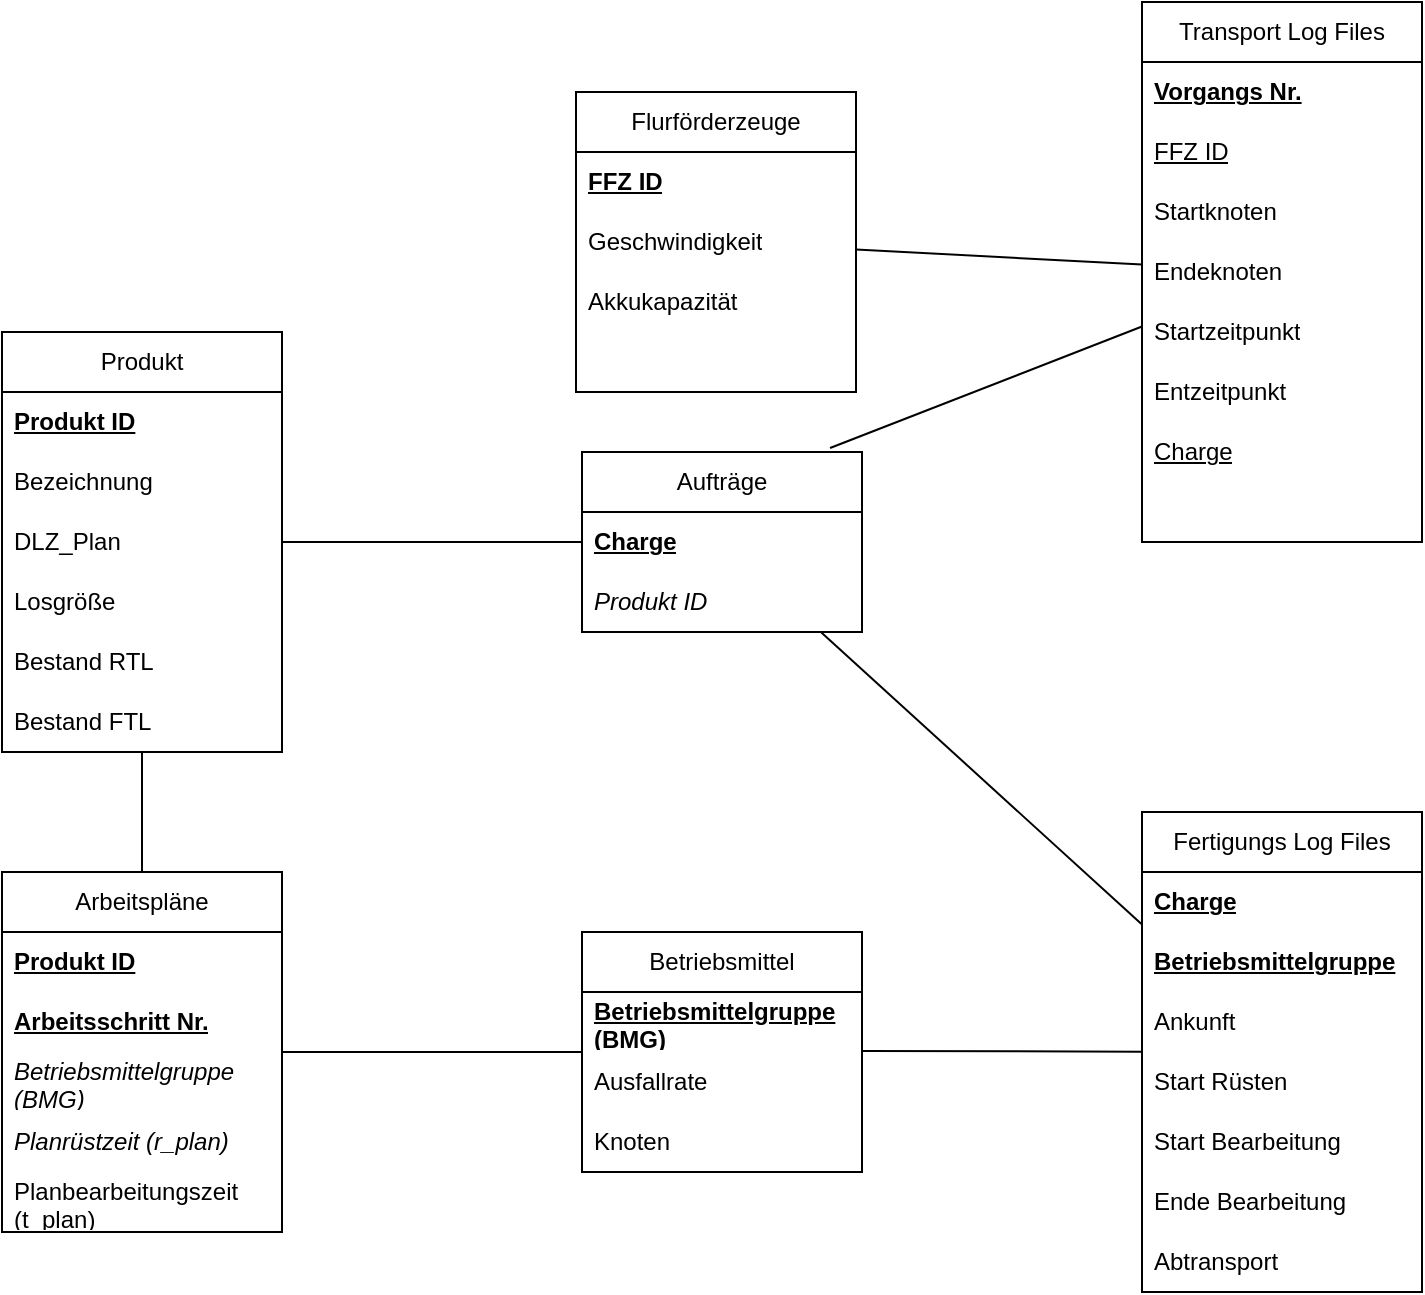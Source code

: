 <mxfile version="24.8.3">
  <diagram name="Seite-1" id="6DkCMBoKulJQqF7nfPsw">
    <mxGraphModel dx="1434" dy="1907" grid="1" gridSize="10" guides="1" tooltips="1" connect="1" arrows="1" fold="1" page="1" pageScale="1" pageWidth="1654" pageHeight="1169" math="0" shadow="0">
      <root>
        <mxCell id="0" />
        <mxCell id="1" parent="0" />
        <mxCell id="RX-VrrgRh-HQoSw7n-uY-1" value="Produkt" style="swimlane;fontStyle=0;childLayout=stackLayout;horizontal=1;startSize=30;horizontalStack=0;resizeParent=1;resizeParentMax=0;resizeLast=0;collapsible=1;marginBottom=0;whiteSpace=wrap;html=1;" parent="1" vertex="1">
          <mxGeometry x="470" y="160" width="140" height="210" as="geometry" />
        </mxCell>
        <mxCell id="RX-VrrgRh-HQoSw7n-uY-2" value="&lt;u&gt;&lt;b&gt;Produkt ID&lt;/b&gt;&lt;/u&gt;" style="text;strokeColor=none;fillColor=none;align=left;verticalAlign=middle;spacingLeft=4;spacingRight=4;overflow=hidden;points=[[0,0.5],[1,0.5]];portConstraint=eastwest;rotatable=0;whiteSpace=wrap;html=1;" parent="RX-VrrgRh-HQoSw7n-uY-1" vertex="1">
          <mxGeometry y="30" width="140" height="30" as="geometry" />
        </mxCell>
        <mxCell id="RX-VrrgRh-HQoSw7n-uY-3" value="Bezeichnung" style="text;strokeColor=none;fillColor=none;align=left;verticalAlign=middle;spacingLeft=4;spacingRight=4;overflow=hidden;points=[[0,0.5],[1,0.5]];portConstraint=eastwest;rotatable=0;whiteSpace=wrap;html=1;" parent="RX-VrrgRh-HQoSw7n-uY-1" vertex="1">
          <mxGeometry y="60" width="140" height="30" as="geometry" />
        </mxCell>
        <mxCell id="RX-VrrgRh-HQoSw7n-uY-4" value="DLZ_Plan" style="text;strokeColor=none;fillColor=none;align=left;verticalAlign=middle;spacingLeft=4;spacingRight=4;overflow=hidden;points=[[0,0.5],[1,0.5]];portConstraint=eastwest;rotatable=0;whiteSpace=wrap;html=1;" parent="RX-VrrgRh-HQoSw7n-uY-1" vertex="1">
          <mxGeometry y="90" width="140" height="30" as="geometry" />
        </mxCell>
        <mxCell id="RX-VrrgRh-HQoSw7n-uY-12" value="Losgröße&lt;span style=&quot;white-space: pre;&quot;&gt;&#x9;&lt;/span&gt;" style="text;strokeColor=none;fillColor=none;align=left;verticalAlign=middle;spacingLeft=4;spacingRight=4;overflow=hidden;points=[[0,0.5],[1,0.5]];portConstraint=eastwest;rotatable=0;whiteSpace=wrap;html=1;" parent="RX-VrrgRh-HQoSw7n-uY-1" vertex="1">
          <mxGeometry y="120" width="140" height="30" as="geometry" />
        </mxCell>
        <mxCell id="RX-VrrgRh-HQoSw7n-uY-11" value="Bestand RTL" style="text;strokeColor=none;fillColor=none;align=left;verticalAlign=middle;spacingLeft=4;spacingRight=4;overflow=hidden;points=[[0,0.5],[1,0.5]];portConstraint=eastwest;rotatable=0;whiteSpace=wrap;html=1;" parent="RX-VrrgRh-HQoSw7n-uY-1" vertex="1">
          <mxGeometry y="150" width="140" height="30" as="geometry" />
        </mxCell>
        <mxCell id="RX-VrrgRh-HQoSw7n-uY-10" value="Bestand FTL" style="text;strokeColor=none;fillColor=none;align=left;verticalAlign=middle;spacingLeft=4;spacingRight=4;overflow=hidden;points=[[0,0.5],[1,0.5]];portConstraint=eastwest;rotatable=0;whiteSpace=wrap;html=1;" parent="RX-VrrgRh-HQoSw7n-uY-1" vertex="1">
          <mxGeometry y="180" width="140" height="30" as="geometry" />
        </mxCell>
        <mxCell id="RX-VrrgRh-HQoSw7n-uY-13" value="Aufträge" style="swimlane;fontStyle=0;childLayout=stackLayout;horizontal=1;startSize=30;horizontalStack=0;resizeParent=1;resizeParentMax=0;resizeLast=0;collapsible=1;marginBottom=0;whiteSpace=wrap;html=1;" parent="1" vertex="1">
          <mxGeometry x="760" y="220" width="140" height="90" as="geometry" />
        </mxCell>
        <mxCell id="RX-VrrgRh-HQoSw7n-uY-14" value="&lt;u&gt;&lt;b&gt;Charge&lt;/b&gt;&lt;/u&gt;" style="text;strokeColor=none;fillColor=none;align=left;verticalAlign=middle;spacingLeft=4;spacingRight=4;overflow=hidden;points=[[0,0.5],[1,0.5]];portConstraint=eastwest;rotatable=0;whiteSpace=wrap;html=1;" parent="RX-VrrgRh-HQoSw7n-uY-13" vertex="1">
          <mxGeometry y="30" width="140" height="30" as="geometry" />
        </mxCell>
        <mxCell id="RX-VrrgRh-HQoSw7n-uY-15" value="&lt;i&gt;Produkt ID&lt;/i&gt;" style="text;strokeColor=none;fillColor=none;align=left;verticalAlign=middle;spacingLeft=4;spacingRight=4;overflow=hidden;points=[[0,0.5],[1,0.5]];portConstraint=eastwest;rotatable=0;whiteSpace=wrap;html=1;" parent="RX-VrrgRh-HQoSw7n-uY-13" vertex="1">
          <mxGeometry y="60" width="140" height="30" as="geometry" />
        </mxCell>
        <mxCell id="RX-VrrgRh-HQoSw7n-uY-21" value="" style="endArrow=none;html=1;rounded=0;" parent="1" source="RX-VrrgRh-HQoSw7n-uY-1" target="RX-VrrgRh-HQoSw7n-uY-13" edge="1">
          <mxGeometry width="50" height="50" relative="1" as="geometry">
            <mxPoint x="1000" y="480" as="sourcePoint" />
            <mxPoint x="1050" y="430" as="targetPoint" />
          </mxGeometry>
        </mxCell>
        <mxCell id="RX-VrrgRh-HQoSw7n-uY-22" value="Arbeitspläne" style="swimlane;fontStyle=0;childLayout=stackLayout;horizontal=1;startSize=30;horizontalStack=0;resizeParent=1;resizeParentMax=0;resizeLast=0;collapsible=1;marginBottom=0;whiteSpace=wrap;html=1;" parent="1" vertex="1">
          <mxGeometry x="470" y="430" width="140" height="180" as="geometry" />
        </mxCell>
        <mxCell id="RX-VrrgRh-HQoSw7n-uY-23" value="&lt;u&gt;&lt;b&gt;Produkt ID&lt;/b&gt;&lt;/u&gt;" style="text;strokeColor=none;fillColor=none;align=left;verticalAlign=middle;spacingLeft=4;spacingRight=4;overflow=hidden;points=[[0,0.5],[1,0.5]];portConstraint=eastwest;rotatable=0;whiteSpace=wrap;html=1;" parent="RX-VrrgRh-HQoSw7n-uY-22" vertex="1">
          <mxGeometry y="30" width="140" height="30" as="geometry" />
        </mxCell>
        <mxCell id="RX-VrrgRh-HQoSw7n-uY-24" value="&lt;b&gt;&lt;u&gt;Arbeitsschritt Nr.&lt;/u&gt;&lt;/b&gt;" style="text;strokeColor=none;fillColor=none;align=left;verticalAlign=middle;spacingLeft=4;spacingRight=4;overflow=hidden;points=[[0,0.5],[1,0.5]];portConstraint=eastwest;rotatable=0;whiteSpace=wrap;html=1;" parent="RX-VrrgRh-HQoSw7n-uY-22" vertex="1">
          <mxGeometry y="60" width="140" height="30" as="geometry" />
        </mxCell>
        <mxCell id="RX-VrrgRh-HQoSw7n-uY-25" value="Betriebsmittelgruppe (BMG)" style="text;strokeColor=none;fillColor=none;align=left;verticalAlign=middle;spacingLeft=4;spacingRight=4;overflow=hidden;points=[[0,0.5],[1,0.5]];portConstraint=eastwest;rotatable=0;whiteSpace=wrap;html=1;fontStyle=2" parent="RX-VrrgRh-HQoSw7n-uY-22" vertex="1">
          <mxGeometry y="90" width="140" height="30" as="geometry" />
        </mxCell>
        <mxCell id="46T-bdzgmEJZz-RJDHE_-1" value="Planrüstzeit (r_plan)" style="text;strokeColor=none;fillColor=none;align=left;verticalAlign=middle;spacingLeft=4;spacingRight=4;overflow=hidden;points=[[0,0.5],[1,0.5]];portConstraint=eastwest;rotatable=0;whiteSpace=wrap;html=1;fontStyle=2" vertex="1" parent="RX-VrrgRh-HQoSw7n-uY-22">
          <mxGeometry y="120" width="140" height="30" as="geometry" />
        </mxCell>
        <mxCell id="RX-VrrgRh-HQoSw7n-uY-26" value="Planbearbeitungszeit (t_plan)" style="text;strokeColor=none;fillColor=none;align=left;verticalAlign=middle;spacingLeft=4;spacingRight=4;overflow=hidden;points=[[0,0.5],[1,0.5]];portConstraint=eastwest;rotatable=0;whiteSpace=wrap;html=1;" parent="RX-VrrgRh-HQoSw7n-uY-22" vertex="1">
          <mxGeometry y="150" width="140" height="30" as="geometry" />
        </mxCell>
        <mxCell id="RX-VrrgRh-HQoSw7n-uY-29" value="" style="endArrow=none;html=1;rounded=0;entryX=0.5;entryY=0;entryDx=0;entryDy=0;" parent="1" source="RX-VrrgRh-HQoSw7n-uY-1" target="RX-VrrgRh-HQoSw7n-uY-22" edge="1">
          <mxGeometry width="50" height="50" relative="1" as="geometry">
            <mxPoint x="620" y="275" as="sourcePoint" />
            <mxPoint x="770" y="275" as="targetPoint" />
          </mxGeometry>
        </mxCell>
        <mxCell id="RX-VrrgRh-HQoSw7n-uY-30" value="Betriebsmittel" style="swimlane;fontStyle=0;childLayout=stackLayout;horizontal=1;startSize=30;horizontalStack=0;resizeParent=1;resizeParentMax=0;resizeLast=0;collapsible=1;marginBottom=0;whiteSpace=wrap;html=1;" parent="1" vertex="1">
          <mxGeometry x="760" y="460" width="140" height="120" as="geometry" />
        </mxCell>
        <mxCell id="RX-VrrgRh-HQoSw7n-uY-31" value="&lt;u&gt;&lt;b&gt;Betriebsmittelgruppe (BMG)&lt;/b&gt;&lt;/u&gt;" style="text;strokeColor=none;fillColor=none;align=left;verticalAlign=middle;spacingLeft=4;spacingRight=4;overflow=hidden;points=[[0,0.5],[1,0.5]];portConstraint=eastwest;rotatable=0;whiteSpace=wrap;html=1;" parent="RX-VrrgRh-HQoSw7n-uY-30" vertex="1">
          <mxGeometry y="30" width="140" height="30" as="geometry" />
        </mxCell>
        <mxCell id="RX-VrrgRh-HQoSw7n-uY-32" value="Ausfallrate" style="text;strokeColor=none;fillColor=none;align=left;verticalAlign=middle;spacingLeft=4;spacingRight=4;overflow=hidden;points=[[0,0.5],[1,0.5]];portConstraint=eastwest;rotatable=0;whiteSpace=wrap;html=1;" parent="RX-VrrgRh-HQoSw7n-uY-30" vertex="1">
          <mxGeometry y="60" width="140" height="30" as="geometry" />
        </mxCell>
        <mxCell id="RX-VrrgRh-HQoSw7n-uY-33" value="Knoten" style="text;strokeColor=none;fillColor=none;align=left;verticalAlign=middle;spacingLeft=4;spacingRight=4;overflow=hidden;points=[[0,0.5],[1,0.5]];portConstraint=eastwest;rotatable=0;whiteSpace=wrap;html=1;fontStyle=0" parent="RX-VrrgRh-HQoSw7n-uY-30" vertex="1">
          <mxGeometry y="90" width="140" height="30" as="geometry" />
        </mxCell>
        <mxCell id="RX-VrrgRh-HQoSw7n-uY-35" value="" style="endArrow=none;html=1;rounded=0;" parent="1" source="RX-VrrgRh-HQoSw7n-uY-22" target="RX-VrrgRh-HQoSw7n-uY-30" edge="1">
          <mxGeometry width="50" height="50" relative="1" as="geometry">
            <mxPoint x="1000" y="480" as="sourcePoint" />
            <mxPoint x="1050" y="430" as="targetPoint" />
          </mxGeometry>
        </mxCell>
        <mxCell id="RX-VrrgRh-HQoSw7n-uY-36" value="Flurförderzeuge" style="swimlane;fontStyle=0;childLayout=stackLayout;horizontal=1;startSize=30;horizontalStack=0;resizeParent=1;resizeParentMax=0;resizeLast=0;collapsible=1;marginBottom=0;whiteSpace=wrap;html=1;" parent="1" vertex="1">
          <mxGeometry x="757" y="40" width="140" height="150" as="geometry" />
        </mxCell>
        <mxCell id="RX-VrrgRh-HQoSw7n-uY-37" value="&lt;u&gt;&lt;b&gt;FFZ ID&lt;/b&gt;&lt;/u&gt;" style="text;strokeColor=none;fillColor=none;align=left;verticalAlign=middle;spacingLeft=4;spacingRight=4;overflow=hidden;points=[[0,0.5],[1,0.5]];portConstraint=eastwest;rotatable=0;whiteSpace=wrap;html=1;" parent="RX-VrrgRh-HQoSw7n-uY-36" vertex="1">
          <mxGeometry y="30" width="140" height="30" as="geometry" />
        </mxCell>
        <mxCell id="RX-VrrgRh-HQoSw7n-uY-38" value="Geschwindigkeit" style="text;strokeColor=none;fillColor=none;align=left;verticalAlign=middle;spacingLeft=4;spacingRight=4;overflow=hidden;points=[[0,0.5],[1,0.5]];portConstraint=eastwest;rotatable=0;whiteSpace=wrap;html=1;" parent="RX-VrrgRh-HQoSw7n-uY-36" vertex="1">
          <mxGeometry y="60" width="140" height="30" as="geometry" />
        </mxCell>
        <mxCell id="RX-VrrgRh-HQoSw7n-uY-39" value="Akkukapazität" style="text;strokeColor=none;fillColor=none;align=left;verticalAlign=middle;spacingLeft=4;spacingRight=4;overflow=hidden;points=[[0,0.5],[1,0.5]];portConstraint=eastwest;rotatable=0;whiteSpace=wrap;html=1;" parent="RX-VrrgRh-HQoSw7n-uY-36" vertex="1">
          <mxGeometry y="90" width="140" height="30" as="geometry" />
        </mxCell>
        <mxCell id="46T-bdzgmEJZz-RJDHE_-4" style="text;strokeColor=none;fillColor=none;align=left;verticalAlign=middle;spacingLeft=4;spacingRight=4;overflow=hidden;points=[[0,0.5],[1,0.5]];portConstraint=eastwest;rotatable=0;whiteSpace=wrap;html=1;" vertex="1" parent="RX-VrrgRh-HQoSw7n-uY-36">
          <mxGeometry y="120" width="140" height="30" as="geometry" />
        </mxCell>
        <mxCell id="RX-VrrgRh-HQoSw7n-uY-43" value="Transport Log Files" style="swimlane;fontStyle=0;childLayout=stackLayout;horizontal=1;startSize=30;horizontalStack=0;resizeParent=1;resizeParentMax=0;resizeLast=0;collapsible=1;marginBottom=0;whiteSpace=wrap;html=1;" parent="1" vertex="1">
          <mxGeometry x="1040" y="-5" width="140" height="270" as="geometry" />
        </mxCell>
        <mxCell id="RX-VrrgRh-HQoSw7n-uY-44" value="&lt;u&gt;&lt;b&gt;Vorgangs Nr.&lt;/b&gt;&lt;/u&gt;" style="text;strokeColor=none;fillColor=none;align=left;verticalAlign=middle;spacingLeft=4;spacingRight=4;overflow=hidden;points=[[0,0.5],[1,0.5]];portConstraint=eastwest;rotatable=0;whiteSpace=wrap;html=1;" parent="RX-VrrgRh-HQoSw7n-uY-43" vertex="1">
          <mxGeometry y="30" width="140" height="30" as="geometry" />
        </mxCell>
        <mxCell id="RX-VrrgRh-HQoSw7n-uY-45" value="FFZ ID" style="text;strokeColor=none;fillColor=none;align=left;verticalAlign=middle;spacingLeft=4;spacingRight=4;overflow=hidden;points=[[0,0.5],[1,0.5]];portConstraint=eastwest;rotatable=0;whiteSpace=wrap;html=1;fontStyle=4" parent="RX-VrrgRh-HQoSw7n-uY-43" vertex="1">
          <mxGeometry y="60" width="140" height="30" as="geometry" />
        </mxCell>
        <mxCell id="RX-VrrgRh-HQoSw7n-uY-46" value="Startknoten" style="text;strokeColor=none;fillColor=none;align=left;verticalAlign=middle;spacingLeft=4;spacingRight=4;overflow=hidden;points=[[0,0.5],[1,0.5]];portConstraint=eastwest;rotatable=0;whiteSpace=wrap;html=1;" parent="RX-VrrgRh-HQoSw7n-uY-43" vertex="1">
          <mxGeometry y="90" width="140" height="30" as="geometry" />
        </mxCell>
        <mxCell id="RX-VrrgRh-HQoSw7n-uY-47" value="Endeknoten" style="text;strokeColor=none;fillColor=none;align=left;verticalAlign=middle;spacingLeft=4;spacingRight=4;overflow=hidden;points=[[0,0.5],[1,0.5]];portConstraint=eastwest;rotatable=0;whiteSpace=wrap;html=1;" parent="RX-VrrgRh-HQoSw7n-uY-43" vertex="1">
          <mxGeometry y="120" width="140" height="30" as="geometry" />
        </mxCell>
        <mxCell id="RX-VrrgRh-HQoSw7n-uY-48" value="Startzeitpunkt" style="text;strokeColor=none;fillColor=none;align=left;verticalAlign=middle;spacingLeft=4;spacingRight=4;overflow=hidden;points=[[0,0.5],[1,0.5]];portConstraint=eastwest;rotatable=0;whiteSpace=wrap;html=1;" parent="RX-VrrgRh-HQoSw7n-uY-43" vertex="1">
          <mxGeometry y="150" width="140" height="30" as="geometry" />
        </mxCell>
        <mxCell id="RX-VrrgRh-HQoSw7n-uY-49" value="Entzeitpunkt" style="text;strokeColor=none;fillColor=none;align=left;verticalAlign=middle;spacingLeft=4;spacingRight=4;overflow=hidden;points=[[0,0.5],[1,0.5]];portConstraint=eastwest;rotatable=0;whiteSpace=wrap;html=1;" parent="RX-VrrgRh-HQoSw7n-uY-43" vertex="1">
          <mxGeometry y="180" width="140" height="30" as="geometry" />
        </mxCell>
        <mxCell id="46T-bdzgmEJZz-RJDHE_-3" value="Charge" style="text;strokeColor=none;fillColor=none;align=left;verticalAlign=middle;spacingLeft=4;spacingRight=4;overflow=hidden;points=[[0,0.5],[1,0.5]];portConstraint=eastwest;rotatable=0;whiteSpace=wrap;html=1;fontStyle=4" vertex="1" parent="RX-VrrgRh-HQoSw7n-uY-43">
          <mxGeometry y="210" width="140" height="30" as="geometry" />
        </mxCell>
        <mxCell id="46T-bdzgmEJZz-RJDHE_-5" style="text;strokeColor=none;fillColor=none;align=left;verticalAlign=middle;spacingLeft=4;spacingRight=4;overflow=hidden;points=[[0,0.5],[1,0.5]];portConstraint=eastwest;rotatable=0;whiteSpace=wrap;html=1;fontStyle=4" vertex="1" parent="RX-VrrgRh-HQoSw7n-uY-43">
          <mxGeometry y="240" width="140" height="30" as="geometry" />
        </mxCell>
        <mxCell id="RX-VrrgRh-HQoSw7n-uY-50" value="Fertigungs Log Files" style="swimlane;fontStyle=0;childLayout=stackLayout;horizontal=1;startSize=30;horizontalStack=0;resizeParent=1;resizeParentMax=0;resizeLast=0;collapsible=1;marginBottom=0;whiteSpace=wrap;html=1;" parent="1" vertex="1">
          <mxGeometry x="1040" y="400" width="140" height="240" as="geometry" />
        </mxCell>
        <mxCell id="RX-VrrgRh-HQoSw7n-uY-51" value="&lt;u&gt;&lt;b&gt;Charge&lt;/b&gt;&lt;/u&gt;" style="text;strokeColor=none;fillColor=none;align=left;verticalAlign=middle;spacingLeft=4;spacingRight=4;overflow=hidden;points=[[0,0.5],[1,0.5]];portConstraint=eastwest;rotatable=0;whiteSpace=wrap;html=1;" parent="RX-VrrgRh-HQoSw7n-uY-50" vertex="1">
          <mxGeometry y="30" width="140" height="30" as="geometry" />
        </mxCell>
        <mxCell id="RX-VrrgRh-HQoSw7n-uY-52" value="&lt;b&gt;&lt;u&gt;Betriebsmittelgruppe&lt;/u&gt;&lt;/b&gt;" style="text;strokeColor=none;fillColor=none;align=left;verticalAlign=middle;spacingLeft=4;spacingRight=4;overflow=hidden;points=[[0,0.5],[1,0.5]];portConstraint=eastwest;rotatable=0;whiteSpace=wrap;html=1;" parent="RX-VrrgRh-HQoSw7n-uY-50" vertex="1">
          <mxGeometry y="60" width="140" height="30" as="geometry" />
        </mxCell>
        <mxCell id="RX-VrrgRh-HQoSw7n-uY-53" value="Ankunft" style="text;strokeColor=none;fillColor=none;align=left;verticalAlign=middle;spacingLeft=4;spacingRight=4;overflow=hidden;points=[[0,0.5],[1,0.5]];portConstraint=eastwest;rotatable=0;whiteSpace=wrap;html=1;" parent="RX-VrrgRh-HQoSw7n-uY-50" vertex="1">
          <mxGeometry y="90" width="140" height="30" as="geometry" />
        </mxCell>
        <mxCell id="46T-bdzgmEJZz-RJDHE_-2" value="Start Rüsten" style="text;strokeColor=none;fillColor=none;align=left;verticalAlign=middle;spacingLeft=4;spacingRight=4;overflow=hidden;points=[[0,0.5],[1,0.5]];portConstraint=eastwest;rotatable=0;whiteSpace=wrap;html=1;" vertex="1" parent="RX-VrrgRh-HQoSw7n-uY-50">
          <mxGeometry y="120" width="140" height="30" as="geometry" />
        </mxCell>
        <mxCell id="RX-VrrgRh-HQoSw7n-uY-54" value="Start Bearbeitung" style="text;strokeColor=none;fillColor=none;align=left;verticalAlign=middle;spacingLeft=4;spacingRight=4;overflow=hidden;points=[[0,0.5],[1,0.5]];portConstraint=eastwest;rotatable=0;whiteSpace=wrap;html=1;" parent="RX-VrrgRh-HQoSw7n-uY-50" vertex="1">
          <mxGeometry y="150" width="140" height="30" as="geometry" />
        </mxCell>
        <mxCell id="RX-VrrgRh-HQoSw7n-uY-55" value="Ende Bearbeitung" style="text;strokeColor=none;fillColor=none;align=left;verticalAlign=middle;spacingLeft=4;spacingRight=4;overflow=hidden;points=[[0,0.5],[1,0.5]];portConstraint=eastwest;rotatable=0;whiteSpace=wrap;html=1;" parent="RX-VrrgRh-HQoSw7n-uY-50" vertex="1">
          <mxGeometry y="180" width="140" height="30" as="geometry" />
        </mxCell>
        <mxCell id="RX-VrrgRh-HQoSw7n-uY-56" value="Abtransport" style="text;strokeColor=none;fillColor=none;align=left;verticalAlign=middle;spacingLeft=4;spacingRight=4;overflow=hidden;points=[[0,0.5],[1,0.5]];portConstraint=eastwest;rotatable=0;whiteSpace=wrap;html=1;" parent="RX-VrrgRh-HQoSw7n-uY-50" vertex="1">
          <mxGeometry y="210" width="140" height="30" as="geometry" />
        </mxCell>
        <mxCell id="RX-VrrgRh-HQoSw7n-uY-57" value="" style="endArrow=none;html=1;rounded=0;entryX=0.886;entryY=-0.022;entryDx=0;entryDy=0;entryPerimeter=0;" parent="1" source="RX-VrrgRh-HQoSw7n-uY-43" target="RX-VrrgRh-HQoSw7n-uY-13" edge="1">
          <mxGeometry width="50" height="50" relative="1" as="geometry">
            <mxPoint x="620" y="275" as="sourcePoint" />
            <mxPoint x="770" y="275" as="targetPoint" />
          </mxGeometry>
        </mxCell>
        <mxCell id="RX-VrrgRh-HQoSw7n-uY-58" value="" style="endArrow=none;html=1;rounded=0;" parent="1" source="RX-VrrgRh-HQoSw7n-uY-43" target="RX-VrrgRh-HQoSw7n-uY-36" edge="1">
          <mxGeometry width="50" height="50" relative="1" as="geometry">
            <mxPoint x="630" y="285" as="sourcePoint" />
            <mxPoint x="780" y="285" as="targetPoint" />
          </mxGeometry>
        </mxCell>
        <mxCell id="RX-VrrgRh-HQoSw7n-uY-59" value="" style="endArrow=none;html=1;rounded=0;" parent="1" source="RX-VrrgRh-HQoSw7n-uY-13" target="RX-VrrgRh-HQoSw7n-uY-50" edge="1">
          <mxGeometry width="50" height="50" relative="1" as="geometry">
            <mxPoint x="780" y="380" as="sourcePoint" />
            <mxPoint x="930" y="380" as="targetPoint" />
          </mxGeometry>
        </mxCell>
        <mxCell id="RX-VrrgRh-HQoSw7n-uY-60" value="" style="endArrow=none;html=1;rounded=0;" parent="1" target="RX-VrrgRh-HQoSw7n-uY-50" edge="1">
          <mxGeometry width="50" height="50" relative="1" as="geometry">
            <mxPoint x="900" y="519.5" as="sourcePoint" />
            <mxPoint x="1050" y="519.5" as="targetPoint" />
          </mxGeometry>
        </mxCell>
      </root>
    </mxGraphModel>
  </diagram>
</mxfile>
